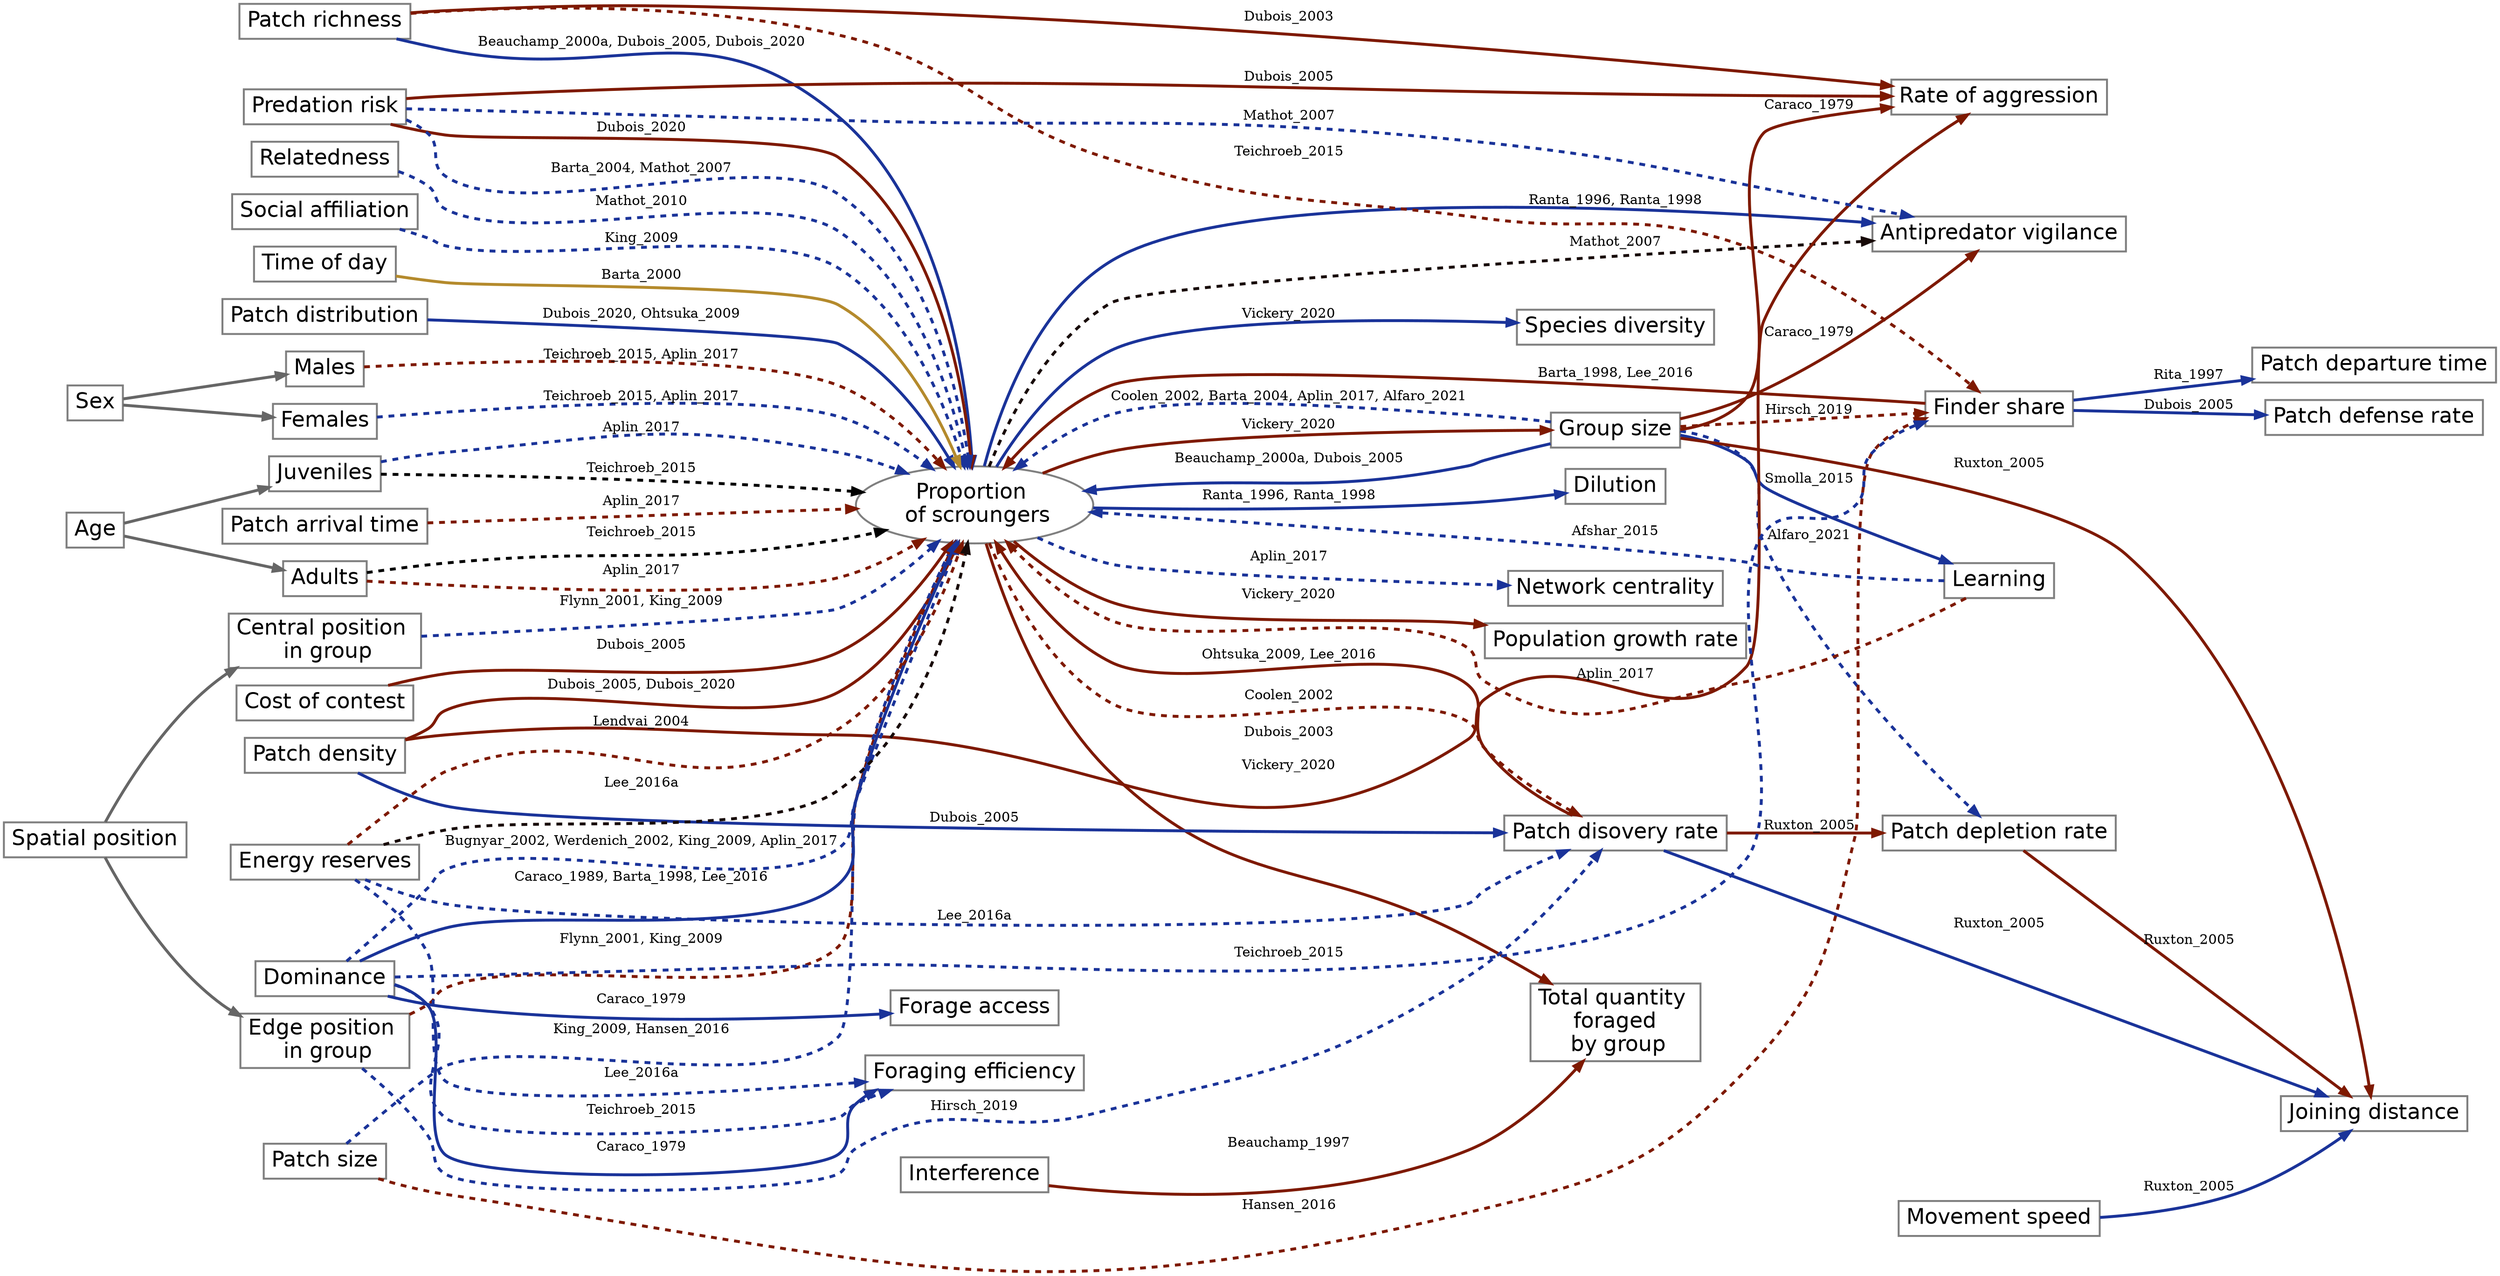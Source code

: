 digraph decision_tree {

	graph []
  	rankdir = LR
	node [fontsize = 22, shape = box, fontname = Helvetica, penwidth = 2, color = grey50]
	edge [penwidth = 3]

	// Nodes ---------------------------------------------------
	prop_scroung [label = "Proportion \n of scroungers", shape = ellipse]
	group_size [label = "Group size"]

	//soc_forag [label = "Social foraging"]
	//sol_forag [label = "Solitary foraging"]
	interf [label = "Interference"]

	find_share [label = "Finder share"]
	forag_eff [label = "Foraging efficiency"]
	forag_acc [label = "Forage access"]

	patch_depart [label = "Patch departure time"]
	patch_dens [label = "Patch density"]
	patch_rich [label = "Patch richness"]
	patch_dist [label = "Patch distribution"]
	patch_size [label = "Patch size"]
	patch_discov [label = "Patch disovery rate"]
	patch_deplet [label = "Patch depletion rate"]
	//patch_exploit	[label = "Patch exploitation rate"]
	patch_arrive [label = "Patch arrival time"]

	//resource_mono [label = "Resource monopolizability"]

	pred_risk [label = "Predation risk"]
	vig [label = "Antipredator vigilance"]

	//info_asym [label = "Information asymmetry"]
	//info_sym [label = "Information symmetry"]

	move_speed [label = "Movement speed"]
	// move_cost [label = "Movement cost"]

	spatial_pos [label = "Spatial position"]
	central_pos [label = "Central position \n in group"]
	edge_pos [label = "Edge position \n in group"]

	learn [label = "Learning"]

	rate_agg [label = "Rate of aggression"]
	cost_cont [label = "Cost of contest"]
	patch_defend [label = "Patch defense rate"]

	dominance [label = "Dominance"]
	//dominant [label = "Dominant"]
	//subord [label = "Subordinate"]

	related [label = "Relatedness"]
	soc_affil [label = "Social affiliation"]
	net_cent [label = "Network centrality"]

	tod [label = "Time of day"]
	energ_res [label = "Energy reserves"]

	pop_growth_rate [label = "Population growth rate"]
	tot_food [label = "Total quantity \n foraged \n by group"]
	// interspecific_comp [label = "Interspecific competition"]
	species_div [label = "Species diversity"]

	dilution [label = "Dilution"]

	join_dist [label = "Joining distance"]

	sex [label = "Sex"]
	male [label = "Males"]
	female [label = "Females"]

	age [label = "Age"]
	adult [ label = "Adults"]
	juv [label = "Juveniles"]


	// Edges ---------------------------------------------------
	// beige - #f1a340
	// purple - #998ec3
	// type +, -, U, 0

	// Model ===================================================
	cost_cont -> prop_scroung [label = "Dubois_2005", color = "#7E1900", style = "solid"]

	dominance -> forag_eff [label = "Caraco_1979", color = "#1A3399", style = "solid"]
	dominance -> forag_acc [label = "Caraco_1979", color = "#1A3399", style = "solid"]
	dominance -> prop_scroung [label = "Caraco_1989, Barta_1998, Lee_2016", color = "#1A3399", style = "solid"]


	find_share -> prop_scroung [label = "Barta_1998, Lee_2016", color = "#7E1900", style = "solid"]
	find_share -> patch_defend [label = "Dubois_2005", color = "#1A3399", style = "solid"]
	find_share -> patch_depart [label = "Rita_1997", color = "#1A3399", style = "solid"]


	group_size -> rate_agg [label = "Caraco_1979", color = "#7E1900", style = "solid"]
	group_size -> learn [label = "Smolla_2015", color = "#1A3399", style = "solid"]
	group_size -> prop_scroung [label = "Beauchamp_2000a, Dubois_2005", color = "#1A3399", style = "solid"]
	group_size -> join_dist [label = "Ruxton_2005", color = "#7E1900", style = "solid"]


	interf -> tot_food [label = "Beauchamp_1997", color = "#7E1900", style = "solid"]


	move_speed -> join_dist [label = "Ruxton_2005", color = "#1A3399", style = "solid"]


	patch_dens -> prop_scroung [label = "Dubois_2005, Dubois_2020", color = "#7E1900", style = "solid"]
	patch_dens -> rate_agg [label = "Dubois_2003", color = "#7E1900", style = "solid"]
	patch_dens -> patch_discov [label = "Dubois_2005", color = "#1A3399", style = "solid"]

	patch_deplet -> join_dist [label = "Ruxton_2005", color = "#7E1900", style = "solid"]

	patch_discov -> prop_scroung [label = "Ohtsuka_2009, Lee_2016", color = "#7E1900", style = "solid"]
	patch_discov -> join_dist [label = "Ruxton_2005", color = "#1A3399", style = "solid"]
	patch_discov -> patch_deplet [label = "Ruxton_2005", color = "#7E1900", style = "solid"]

	patch_dist -> prop_scroung [label = "Dubois_2020, Ohtsuka_2009", color = "#1A3399", style = "solid"]

	patch_rich -> rate_agg [label = "Dubois_2003", color = "#7E1900", style = "solid"]
	patch_rich -> prop_scroung [label = "Beauchamp_2000a, Dubois_2005, Dubois_2020", color = "#1A3399", style = "solid"]


	pred_risk -> rate_agg [label = "Dubois_2005", color = "#7E1900", style = "solid"]
	pred_risk -> prop_scroung [label = "Dubois_2020", color = "#7E1900", style = "solid"]


	tod -> prop_scroung [label = "Barta_2000", color = "#B48A2C", style = "solid"]


	// Group
	prop_scroung -> dilution [label = "Ranta_1996, Ranta_1998", color = "#1A3399", style = "solid"]
	prop_scroung -> vig [label = "Ranta_1996, Ranta_1998", color = "#1A3399", style = "solid"]
	prop_scroung -> tot_food [label = "Vickery_2020", color = "#7E1900", style = "solid"]
	prop_scroung -> group_size [label = "Vickery_2020", color = "#7E1900", style = "solid"]
	prop_scroung -> pop_growth_rate [label = "Vickery_2020", color = "#7E1900", style = "solid"]
	prop_scroung -> species_div [label = "Vickery_2020", color = "#1A3399", style = "solid"]

	group_size -> vig [label = "Caraco_1979", color = "#7E1900", style = "solid"]


	// Empirical ===============================================
	sex -> male  [color = "grey40"]
	sex -> female  [color = "grey40"]
	male -> prop_scroung [label = "Teichroeb_2015, Aplin_2017", color = "#7E1900", style = "dashed"]
	female -> prop_scroung [label = "Teichroeb_2015, Aplin_2017", color = "#1A3399", style = "dashed"]

	age -> adult  [color = "grey40"]
	age -> juv  [color = "grey40"]
	adult -> prop_scroung [label = "Aplin_2017", color = "#7E1900", style = "dashed"]
	adult -> prop_scroung [label = "Teichroeb_2015", color = "black", style = "dashed"]
	juv -> prop_scroung [label = "Aplin_2017", color = "#1A3399", style = "dashed"]
	juv -> prop_scroung [label = "Teichroeb_2015", color = "black", style = "dashed"]

	soc_affil -> prop_scroung [label = "King_2009", color = "#1A3399", style = "dashed"]
	dominance -> prop_scroung [label = "Bugnyar_2002, Werdenich_2002, King_2009, Aplin_2017", color = "#1A3399", style = "dashed"]


	dominance -> forag_eff [label = "Teichroeb_2015", color = "#1A3399", style = "dashed"]
	dominance -> find_share [label = "Teichroeb_2015", color = "#1A3399", style = "dashed"]

	prop_scroung -> net_cent [label = "Aplin_2017", color = "#1A3399", style = "dashed"]

	pred_risk -> prop_scroung [label = "Barta_2004, Mathot_2007", color = "#1A3399", style = "dashed"]
	pred_risk -> vig [label = "Mathot_2007", color = "#1A3399", style = "dashed"]
	prop_scroung -> vig [label = "Mathot_2007", color = "#180B09", style = "dashed"]

	patch_size -> find_share [label = "Hansen_2016", color = "#7E1900", style = "dashed"]
	patch_rich -> find_share [label = "Teichroeb_2015", color = "#7E1900", style = "dashed"]
	group_size -> find_share [label = "Hirsch_2019", color = "#7E1900", style = "dashed"]

	energ_res -> prop_scroung [label = "Lendvai_2004", color = "#7E1900", style = "dashed"]
	energ_res -> prop_scroung [label = "Lee_2016a", color = "#180B09", style = "dashed"]
	energ_res -> patch_discov [label = "Lee_2016a", color = "#1A3399", style = "dashed"]
	energ_res -> forag_eff [label = "Lee_2016a", color = "#1A3399", style = "dashed"]

	spatial_pos -> central_pos  [color = "grey40"]
	spatial_pos -> edge_pos  [color = "grey40"]
	central_pos -> prop_scroung [label = "Flynn_2001, King_2009", color = "#1A3399", style = "dashed"]
	edge_pos -> prop_scroung [label = "Flynn_2001, King_2009", color = "#7E1900", style = "dashed"]
	edge_pos -> patch_discov [label = "Hirsch_2019", color = "#1A3399", style = "dashed"]

	related -> prop_scroung [label = "Mathot_2010", color = "#1A3399", style = "dashed"]

	learn -> prop_scroung [label = "Aplin_2017", color = "#7E1900", style = "dashed"]
	learn -> prop_scroung [label = "Afshar_2015", color = "#1A3399", style = "dashed"]

	group_size -> prop_scroung [label = "Coolen_2002, Barta_2004, Aplin_2017, Alfaro_2021", color = "#1A3399", style = "dashed"]
	group_size -> patch_deplet [label = "Alfaro_2021", color = "#1A3399", style = "dashed"]

	prop_scroung -> patch_discov [label = "Coolen_2002", color = "#7E1900", style = "dashed"]

	patch_size -> prop_scroung [label = "King_2009, Hansen_2016", color = "#1A3399", style = "dashed"]
	//patch_size -> sol_forag [label = "King_2009", color = "#7E1900", style = "dashed"]

	patch_arrive -> prop_scroung [label = "Aplin_2017", color = "#7E1900", style = "dashed"]



	}
